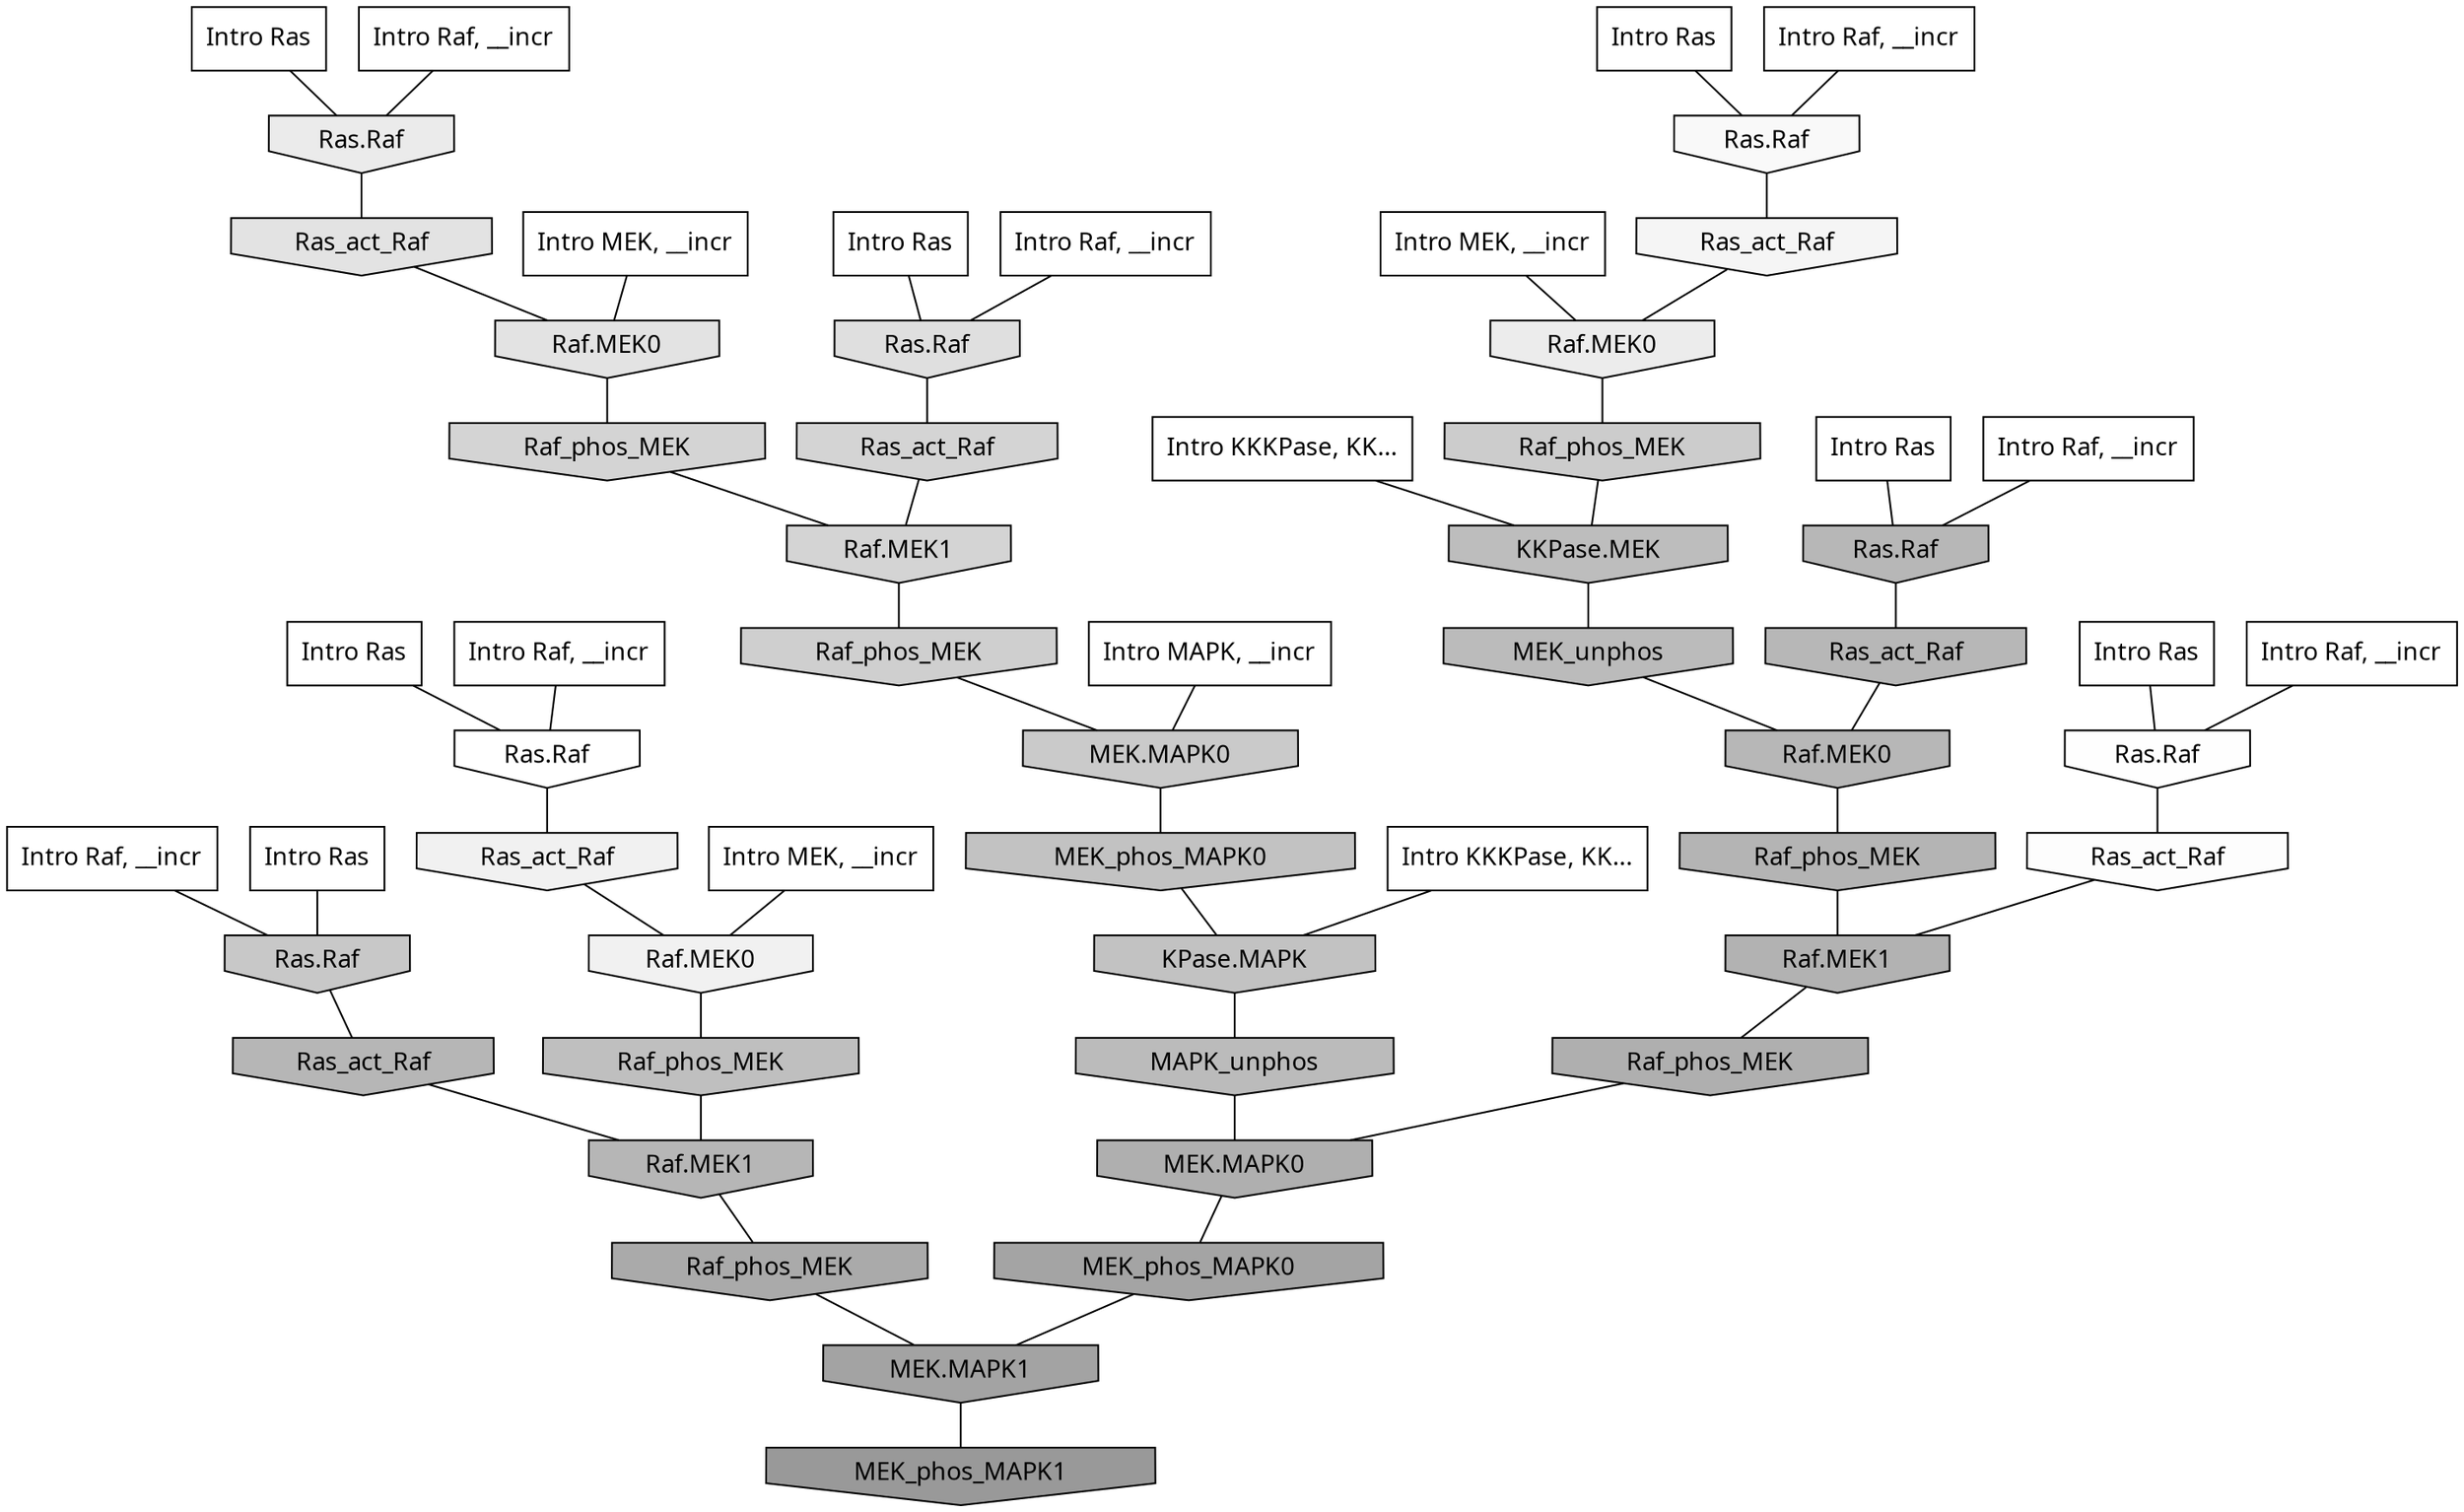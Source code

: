 digraph G{
  rankdir="TB";
  ranksep=0.30;
  node [fontname="CMU Serif"];
  edge [fontname="CMU Serif"];
  
  18 [label="Intro Ras", shape=rectangle, style=filled, fillcolor="0.000 0.000 1.000"]
  
  48 [label="Intro Ras", shape=rectangle, style=filled, fillcolor="0.000 0.000 1.000"]
  
  58 [label="Intro Ras", shape=rectangle, style=filled, fillcolor="0.000 0.000 1.000"]
  
  68 [label="Intro Ras", shape=rectangle, style=filled, fillcolor="0.000 0.000 1.000"]
  
  71 [label="Intro Ras", shape=rectangle, style=filled, fillcolor="0.000 0.000 1.000"]
  
  74 [label="Intro Ras", shape=rectangle, style=filled, fillcolor="0.000 0.000 1.000"]
  
  80 [label="Intro Ras", shape=rectangle, style=filled, fillcolor="0.000 0.000 1.000"]
  
  161 [label="Intro Raf, __incr", shape=rectangle, style=filled, fillcolor="0.000 0.000 1.000"]
  
  516 [label="Intro Raf, __incr", shape=rectangle, style=filled, fillcolor="0.000 0.000 1.000"]
  
  615 [label="Intro Raf, __incr", shape=rectangle, style=filled, fillcolor="0.000 0.000 1.000"]
  
  909 [label="Intro Raf, __incr", shape=rectangle, style=filled, fillcolor="0.000 0.000 1.000"]
  
  942 [label="Intro Raf, __incr", shape=rectangle, style=filled, fillcolor="0.000 0.000 1.000"]
  
  1013 [label="Intro Raf, __incr", shape=rectangle, style=filled, fillcolor="0.000 0.000 1.000"]
  
  1075 [label="Intro Raf, __incr", shape=rectangle, style=filled, fillcolor="0.000 0.000 1.000"]
  
  1651 [label="Intro MEK, __incr", shape=rectangle, style=filled, fillcolor="0.000 0.000 1.000"]
  
  2041 [label="Intro MEK, __incr", shape=rectangle, style=filled, fillcolor="0.000 0.000 1.000"]
  
  2067 [label="Intro MEK, __incr", shape=rectangle, style=filled, fillcolor="0.000 0.000 1.000"]
  
  3023 [label="Intro MAPK, __incr", shape=rectangle, style=filled, fillcolor="0.000 0.000 1.000"]
  
  3112 [label="Intro KKKPase, KK...", shape=rectangle, style=filled, fillcolor="0.000 0.000 1.000"]
  
  3149 [label="Intro KKKPase, KK...", shape=rectangle, style=filled, fillcolor="0.000 0.000 1.000"]
  
  3250 [label="Ras.Raf", shape=invhouse, style=filled, fillcolor="0.000 0.000 1.000"]
  
  3353 [label="Ras.Raf", shape=invhouse, style=filled, fillcolor="0.000 0.000 0.993"]
  
  3356 [label="Ras_act_Raf", shape=invhouse, style=filled, fillcolor="0.000 0.000 0.992"]
  
  3478 [label="Ras.Raf", shape=invhouse, style=filled, fillcolor="0.000 0.000 0.976"]
  
  3601 [label="Ras_act_Raf", shape=invhouse, style=filled, fillcolor="0.000 0.000 0.960"]
  
  3809 [label="Ras_act_Raf", shape=invhouse, style=filled, fillcolor="0.000 0.000 0.942"]
  
  3812 [label="Raf.MEK0", shape=invhouse, style=filled, fillcolor="0.000 0.000 0.942"]
  
  4118 [label="Raf.MEK0", shape=invhouse, style=filled, fillcolor="0.000 0.000 0.924"]
  
  4204 [label="Ras.Raf", shape=invhouse, style=filled, fillcolor="0.000 0.000 0.918"]
  
  4657 [label="Ras_act_Raf", shape=invhouse, style=filled, fillcolor="0.000 0.000 0.890"]
  
  4660 [label="Raf.MEK0", shape=invhouse, style=filled, fillcolor="0.000 0.000 0.890"]
  
  4971 [label="Ras.Raf", shape=invhouse, style=filled, fillcolor="0.000 0.000 0.873"]
  
  5746 [label="Raf_phos_MEK", shape=invhouse, style=filled, fillcolor="0.000 0.000 0.831"]
  
  5752 [label="Ras_act_Raf", shape=invhouse, style=filled, fillcolor="0.000 0.000 0.830"]
  
  5755 [label="Raf.MEK1", shape=invhouse, style=filled, fillcolor="0.000 0.000 0.830"]
  
  6188 [label="Raf_phos_MEK", shape=invhouse, style=filled, fillcolor="0.000 0.000 0.810"]
  
  6470 [label="Raf_phos_MEK", shape=invhouse, style=filled, fillcolor="0.000 0.000 0.799"]
  
  6697 [label="MEK.MAPK0", shape=invhouse, style=filled, fillcolor="0.000 0.000 0.790"]
  
  6935 [label="Ras.Raf", shape=invhouse, style=filled, fillcolor="0.000 0.000 0.783"]
  
  7694 [label="MEK_phos_MAPK0", shape=invhouse, style=filled, fillcolor="0.000 0.000 0.760"]
  
  7775 [label="KPase.MAPK", shape=invhouse, style=filled, fillcolor="0.000 0.000 0.758"]
  
  8153 [label="Raf_phos_MEK", shape=invhouse, style=filled, fillcolor="0.000 0.000 0.748"]
  
  8419 [label="KKPase.MEK", shape=invhouse, style=filled, fillcolor="0.000 0.000 0.740"]
  
  8615 [label="MEK_unphos", shape=invhouse, style=filled, fillcolor="0.000 0.000 0.734"]
  
  8726 [label="MAPK_unphos", shape=invhouse, style=filled, fillcolor="0.000 0.000 0.732"]
  
  9327 [label="Ras.Raf", shape=invhouse, style=filled, fillcolor="0.000 0.000 0.716"]
  
  9382 [label="Ras_act_Raf", shape=invhouse, style=filled, fillcolor="0.000 0.000 0.715"]
  
  9387 [label="Raf.MEK0", shape=invhouse, style=filled, fillcolor="0.000 0.000 0.715"]
  
  9477 [label="Ras_act_Raf", shape=invhouse, style=filled, fillcolor="0.000 0.000 0.713"]
  
  9485 [label="Raf.MEK1", shape=invhouse, style=filled, fillcolor="0.000 0.000 0.713"]
  
  9918 [label="Raf_phos_MEK", shape=invhouse, style=filled, fillcolor="0.000 0.000 0.704"]
  
  10243 [label="Raf.MEK1", shape=invhouse, style=filled, fillcolor="0.000 0.000 0.697"]
  
  10816 [label="Raf_phos_MEK", shape=invhouse, style=filled, fillcolor="0.000 0.000 0.687"]
  
  10818 [label="MEK.MAPK0", shape=invhouse, style=filled, fillcolor="0.000 0.000 0.687"]
  
  12068 [label="Raf_phos_MEK", shape=invhouse, style=filled, fillcolor="0.000 0.000 0.665"]
  
  13569 [label="MEK_phos_MAPK0", shape=invhouse, style=filled, fillcolor="0.000 0.000 0.643"]
  
  14044 [label="MEK.MAPK1", shape=invhouse, style=filled, fillcolor="0.000 0.000 0.637"]
  
  16377 [label="MEK_phos_MAPK1", shape=invhouse, style=filled, fillcolor="0.000 0.000 0.600"]
  
  
  14044 -> 16377 [dir=none, color="0.000 0.000 0.000"] 
  13569 -> 14044 [dir=none, color="0.000 0.000 0.000"] 
  12068 -> 14044 [dir=none, color="0.000 0.000 0.000"] 
  10818 -> 13569 [dir=none, color="0.000 0.000 0.000"] 
  10816 -> 10818 [dir=none, color="0.000 0.000 0.000"] 
  10243 -> 10816 [dir=none, color="0.000 0.000 0.000"] 
  9918 -> 10243 [dir=none, color="0.000 0.000 0.000"] 
  9485 -> 12068 [dir=none, color="0.000 0.000 0.000"] 
  9477 -> 9485 [dir=none, color="0.000 0.000 0.000"] 
  9387 -> 9918 [dir=none, color="0.000 0.000 0.000"] 
  9382 -> 9387 [dir=none, color="0.000 0.000 0.000"] 
  9327 -> 9382 [dir=none, color="0.000 0.000 0.000"] 
  8726 -> 10818 [dir=none, color="0.000 0.000 0.000"] 
  8615 -> 9387 [dir=none, color="0.000 0.000 0.000"] 
  8419 -> 8615 [dir=none, color="0.000 0.000 0.000"] 
  8153 -> 9485 [dir=none, color="0.000 0.000 0.000"] 
  7775 -> 8726 [dir=none, color="0.000 0.000 0.000"] 
  7694 -> 7775 [dir=none, color="0.000 0.000 0.000"] 
  6935 -> 9477 [dir=none, color="0.000 0.000 0.000"] 
  6697 -> 7694 [dir=none, color="0.000 0.000 0.000"] 
  6470 -> 8419 [dir=none, color="0.000 0.000 0.000"] 
  6188 -> 6697 [dir=none, color="0.000 0.000 0.000"] 
  5755 -> 6188 [dir=none, color="0.000 0.000 0.000"] 
  5752 -> 5755 [dir=none, color="0.000 0.000 0.000"] 
  5746 -> 5755 [dir=none, color="0.000 0.000 0.000"] 
  4971 -> 5752 [dir=none, color="0.000 0.000 0.000"] 
  4660 -> 5746 [dir=none, color="0.000 0.000 0.000"] 
  4657 -> 4660 [dir=none, color="0.000 0.000 0.000"] 
  4204 -> 4657 [dir=none, color="0.000 0.000 0.000"] 
  4118 -> 6470 [dir=none, color="0.000 0.000 0.000"] 
  3812 -> 8153 [dir=none, color="0.000 0.000 0.000"] 
  3809 -> 3812 [dir=none, color="0.000 0.000 0.000"] 
  3601 -> 4118 [dir=none, color="0.000 0.000 0.000"] 
  3478 -> 3601 [dir=none, color="0.000 0.000 0.000"] 
  3356 -> 10243 [dir=none, color="0.000 0.000 0.000"] 
  3353 -> 3356 [dir=none, color="0.000 0.000 0.000"] 
  3250 -> 3809 [dir=none, color="0.000 0.000 0.000"] 
  3149 -> 7775 [dir=none, color="0.000 0.000 0.000"] 
  3112 -> 8419 [dir=none, color="0.000 0.000 0.000"] 
  3023 -> 6697 [dir=none, color="0.000 0.000 0.000"] 
  2067 -> 4660 [dir=none, color="0.000 0.000 0.000"] 
  2041 -> 3812 [dir=none, color="0.000 0.000 0.000"] 
  1651 -> 4118 [dir=none, color="0.000 0.000 0.000"] 
  1075 -> 3478 [dir=none, color="0.000 0.000 0.000"] 
  1013 -> 4204 [dir=none, color="0.000 0.000 0.000"] 
  942 -> 3353 [dir=none, color="0.000 0.000 0.000"] 
  909 -> 4971 [dir=none, color="0.000 0.000 0.000"] 
  615 -> 6935 [dir=none, color="0.000 0.000 0.000"] 
  516 -> 9327 [dir=none, color="0.000 0.000 0.000"] 
  161 -> 3250 [dir=none, color="0.000 0.000 0.000"] 
  80 -> 3250 [dir=none, color="0.000 0.000 0.000"] 
  74 -> 4971 [dir=none, color="0.000 0.000 0.000"] 
  71 -> 9327 [dir=none, color="0.000 0.000 0.000"] 
  68 -> 3478 [dir=none, color="0.000 0.000 0.000"] 
  58 -> 3353 [dir=none, color="0.000 0.000 0.000"] 
  48 -> 6935 [dir=none, color="0.000 0.000 0.000"] 
  18 -> 4204 [dir=none, color="0.000 0.000 0.000"] 
  
  }
